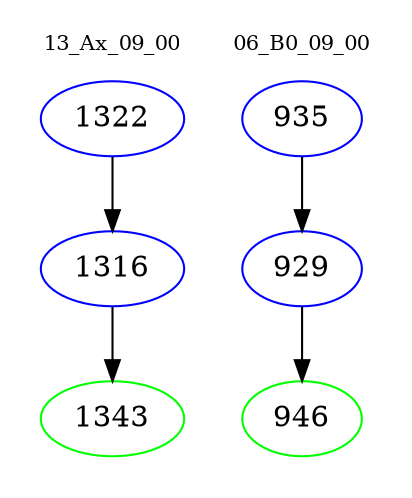 digraph{
subgraph cluster_0 {
color = white
label = "13_Ax_09_00";
fontsize=10;
T0_1322 [label="1322", color="blue"]
T0_1322 -> T0_1316 [color="black"]
T0_1316 [label="1316", color="blue"]
T0_1316 -> T0_1343 [color="black"]
T0_1343 [label="1343", color="green"]
}
subgraph cluster_1 {
color = white
label = "06_B0_09_00";
fontsize=10;
T1_935 [label="935", color="blue"]
T1_935 -> T1_929 [color="black"]
T1_929 [label="929", color="blue"]
T1_929 -> T1_946 [color="black"]
T1_946 [label="946", color="green"]
}
}
